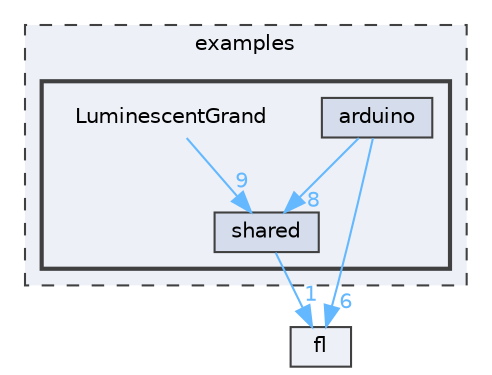 digraph "/home/runner/work/FastLED/FastLED/examples/LuminescentGrand"
{
 // INTERACTIVE_SVG=YES
 // LATEX_PDF_SIZE
  bgcolor="transparent";
  edge [fontname=Helvetica,fontsize=10,labelfontname=Helvetica,labelfontsize=10];
  node [fontname=Helvetica,fontsize=10,shape=box,height=0.2,width=0.4];
  compound=true
  subgraph clusterdir_d28a4824dc47e487b107a5db32ef43c4 {
    graph [ bgcolor="#edf0f7", pencolor="grey25", label="examples", fontname=Helvetica,fontsize=10 style="filled,dashed", URL="dir_d28a4824dc47e487b107a5db32ef43c4.html",tooltip=""]
  subgraph clusterdir_786f9dc3989cf40b3de9df2d18ba04d7 {
    graph [ bgcolor="#edf0f7", pencolor="grey25", label="", fontname=Helvetica,fontsize=10 style="filled,bold", URL="dir_786f9dc3989cf40b3de9df2d18ba04d7.html",tooltip=""]
    dir_786f9dc3989cf40b3de9df2d18ba04d7 [shape=plaintext, label="LuminescentGrand"];
  dir_7276da76aefd3f61ae33022be714ac97 [label="arduino", fillcolor="#d5ddec", color="grey25", style="filled", URL="dir_7276da76aefd3f61ae33022be714ac97.html",tooltip=""];
  dir_82c6f96b5a39b3aa6c2c41086d3f3d73 [label="shared", fillcolor="#d5ddec", color="grey25", style="filled", URL="dir_82c6f96b5a39b3aa6c2c41086d3f3d73.html",tooltip=""];
  }
  }
  dir_4d1829fa9bd13d7db71e765b2707b248 [label="fl", fillcolor="#edf0f7", color="grey25", style="filled", URL="dir_4d1829fa9bd13d7db71e765b2707b248.html",tooltip=""];
  dir_786f9dc3989cf40b3de9df2d18ba04d7->dir_82c6f96b5a39b3aa6c2c41086d3f3d73 [headlabel="9", labeldistance=1.5 headhref="dir_000051_000075.html" href="dir_000051_000075.html" color="steelblue1" fontcolor="steelblue1"];
  dir_7276da76aefd3f61ae33022be714ac97->dir_4d1829fa9bd13d7db71e765b2707b248 [headlabel="6", labeldistance=1.5 headhref="dir_000006_000029.html" href="dir_000006_000029.html" color="steelblue1" fontcolor="steelblue1"];
  dir_7276da76aefd3f61ae33022be714ac97->dir_82c6f96b5a39b3aa6c2c41086d3f3d73 [headlabel="8", labeldistance=1.5 headhref="dir_000006_000075.html" href="dir_000006_000075.html" color="steelblue1" fontcolor="steelblue1"];
  dir_82c6f96b5a39b3aa6c2c41086d3f3d73->dir_4d1829fa9bd13d7db71e765b2707b248 [headlabel="1", labeldistance=1.5 headhref="dir_000075_000029.html" href="dir_000075_000029.html" color="steelblue1" fontcolor="steelblue1"];
}
